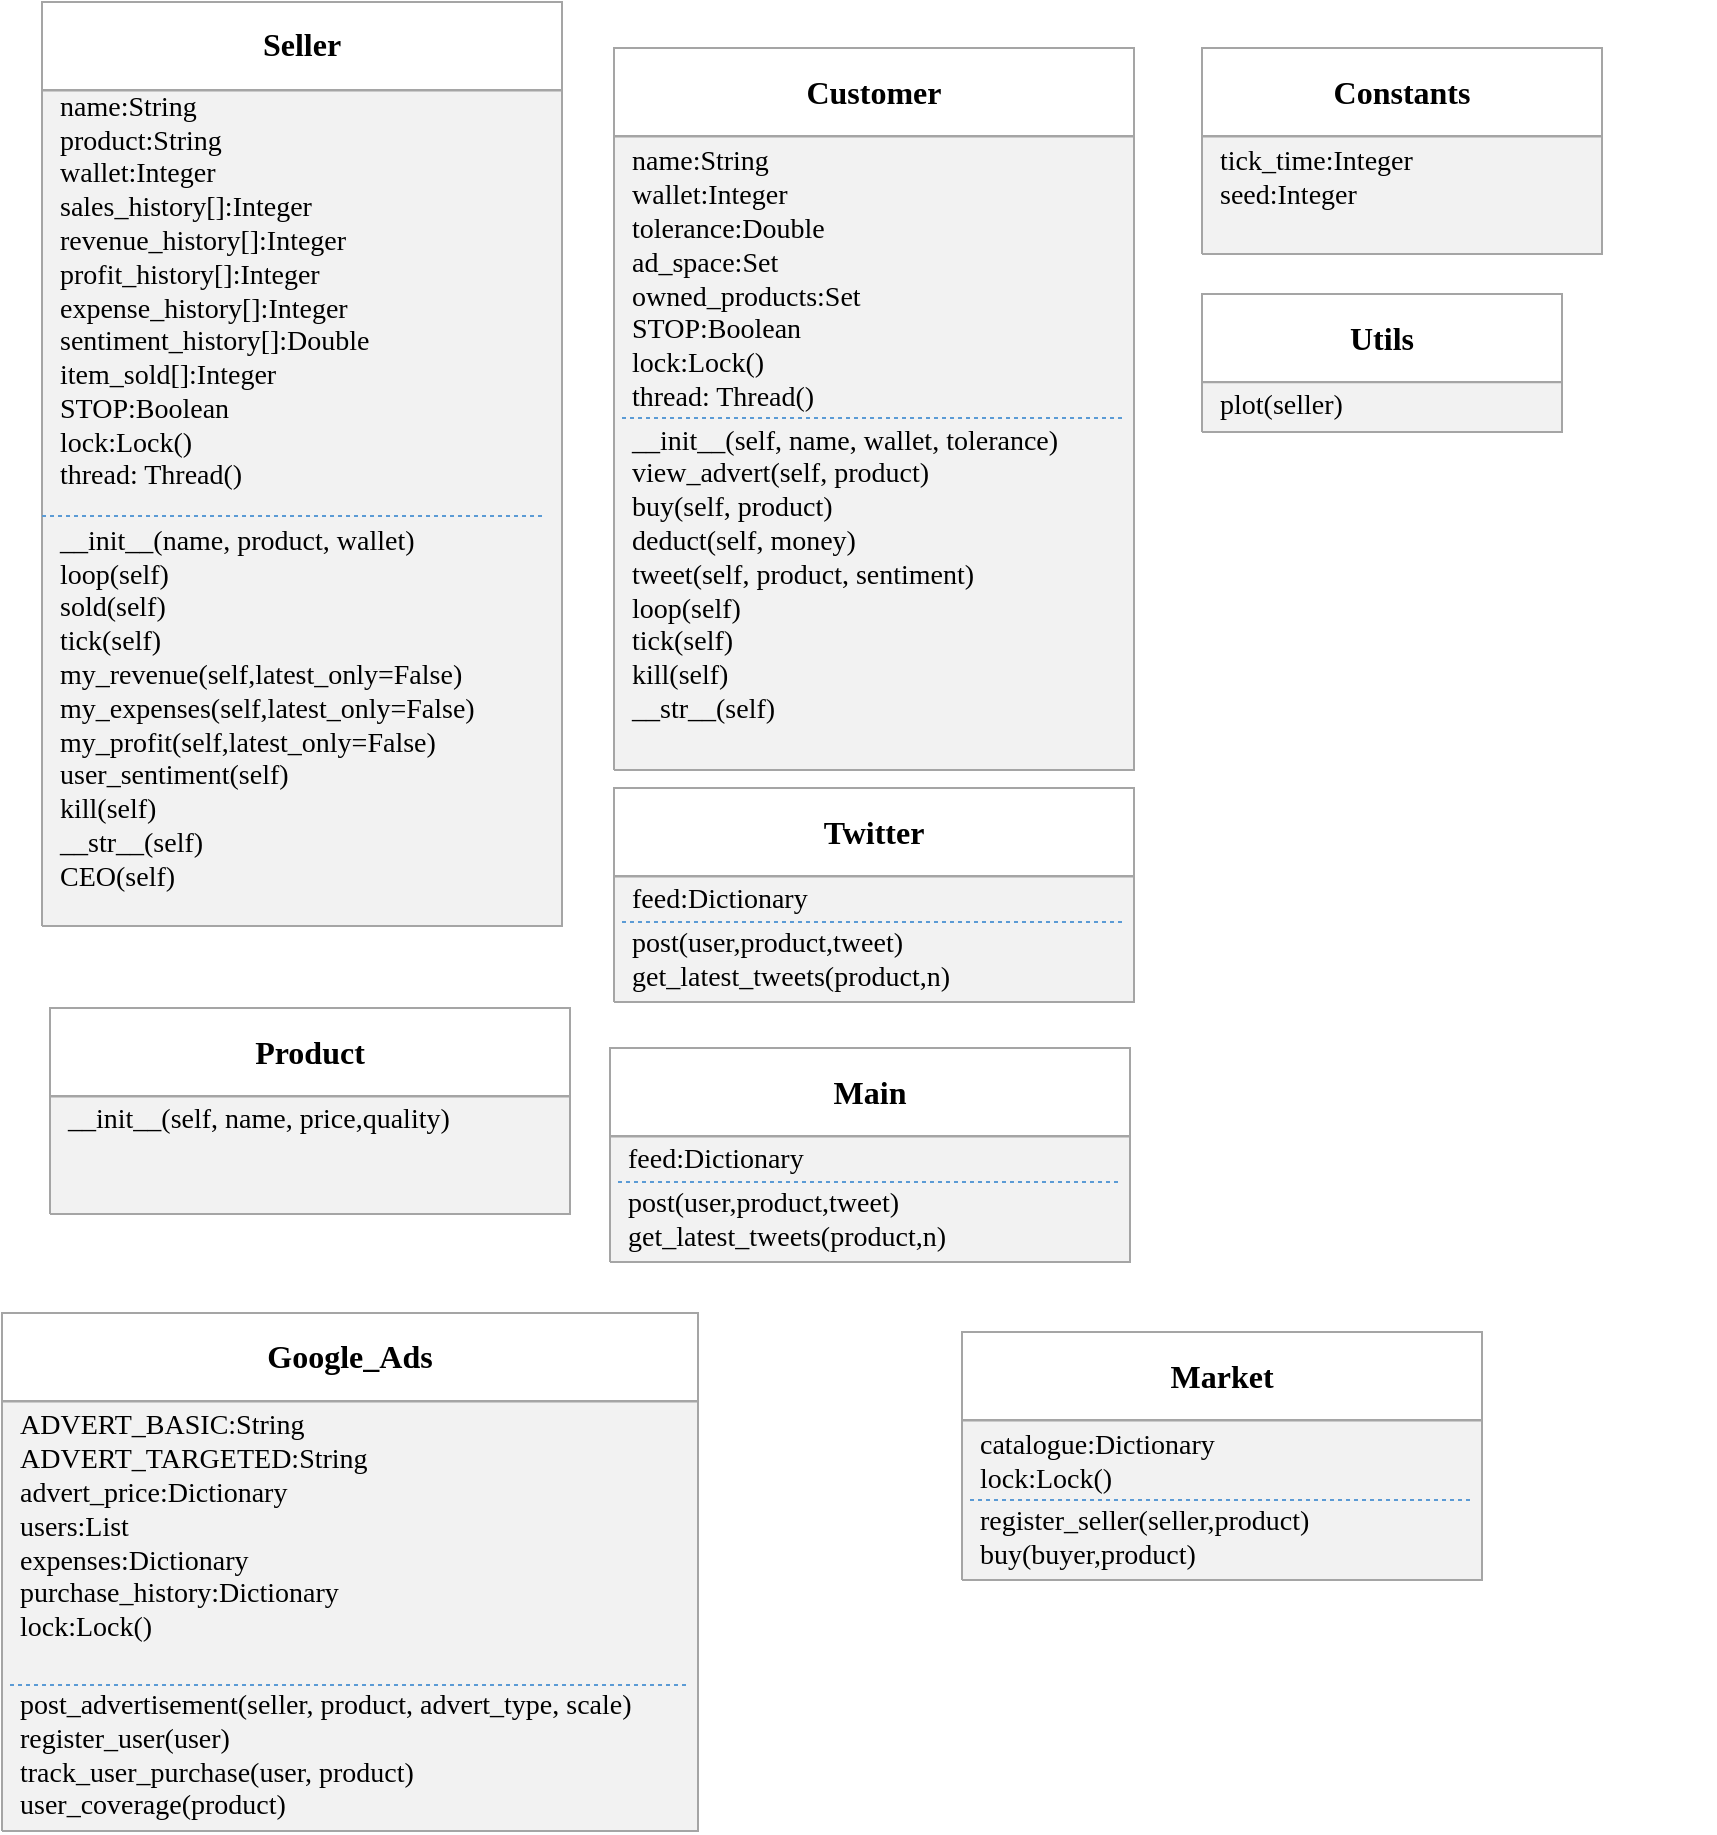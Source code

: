 <mxfile type="github" version="12.1.8" pages="2">
  <diagram id="Page-1" name="Class Diagram">
    <mxGraphModel grid="1" dx="1408" dy="757" gridSize="10" guides="1" tooltips="1" connect="1" arrows="1" fold="1" page="1" pageScale="1" pageWidth="850" pageHeight="1100" math="0" shadow="0">
      <root>
        <mxCell id="0"/>
        <mxCell id="1" parent="0"/>
        <mxCell id="3" parent="1" vertex="1" style="vsdxID=1;fillColor=none;gradientColor=none;strokeColor=none;spacingTop=3;spacingBottom=3;labelBackgroundColor=none;rounded=0;html=1;whiteSpace=wrap;">
          <mxGeometry as="geometry" height="361" width="260" y="48" x="346"/>
        </mxCell>
        <mxCell id="4" parent="3" vertex="1" style="vsdxID=2;fillColor=#f2f2f2;gradientColor=none;shape=stencil(1ZJBDsIgEEVPwxJDYeEBal16h4mlLRGhGdC2txcyGtsm2sSduz/z3wwEPlNl6KDXTIoQ0V/0YOrYMXVgUhrXaTQxKaYqpsrGo27R31xNdQ+ZzOrq73nDSHMiT0gxUVUIqo+EWuNm6Mv8DZY7uf+Mb8CA5+TiEz7BiXCcVo2NbWLkMJrA0UeIxrsFbQFbzdNJvLHQLqwwaN3P2sW/3O3rIy+/L4l3RhpjLUVs7q8zlVqUR1U9AA==);strokeColor=#a5a5a5;labelBackgroundColor=none;rounded=0;html=1;whiteSpace=wrap;">
          <mxGeometry as="geometry" height="361" width="260"/>
        </mxCell>
        <mxCell id="5" parent="3" vertex="1" style="vsdxID=3;fillColor=#ffffff;gradientColor=none;shape=stencil(1ZJNDoMgEIVPw5IE4QjWLr3DpIKSUjADrXr7QqZp1TQuuutufr6ZN5k8puo4wKiZFDFhuOrJdmlg6sSktH7QaFOOmGqYqk1A3WO4+47yEQpZolt4lA0zzYkyIcVCWSUoPxMKeMk9fKEttATjsisc7hIzh9lGjiFBssFvWAfYa551uHHQb1px0npclav/uMxZv3rvW+r7g4/hA/RHcCefg48vjHWObLXu732US+RB1TwB);strokeColor=#a5a5a5;labelBackgroundColor=none;rounded=0;html=1;whiteSpace=wrap;">
          <mxGeometry as="geometry" height="44" width="260"/>
        </mxCell>
        <mxCell id="6" value="&lt;p style=&quot;align:center;margin-left:0;margin-right:0;margin-top:0px;margin-bottom:0px;text-indent:0;valign:middle;direction:ltr;&quot;&gt;&lt;font style=&quot;font-size:16px;font-family:Calibri;color:#000000;direction:ltr;letter-spacing:0px;line-height:120%;opacity:1&quot;&gt;&lt;b&gt;Customer&lt;br/&gt;&lt;/b&gt;&lt;/font&gt;&lt;/p&gt;" parent="3" vertex="1" style="text;vsdxID=1;fillColor=none;gradientColor=none;strokeColor=none;spacingTop=3;spacingBottom=3;labelBackgroundColor=none;rounded=0;html=1;whiteSpace=wrap;verticalAlign=middle;align=center;;html=1;">
          <mxGeometry as="geometry" height="44.31" width="260" y="-0.13"/>
        </mxCell>
        <mxCell id="7" value="&lt;font style=&quot;font-size: 14px ; font-family: &amp;#34;calibri&amp;#34; ; color: #000000 ; direction: ltr ; letter-spacing: 0px ; line-height: 120% ; opacity: 1&quot;&gt;name:String&lt;br&gt;wallet:Integer&lt;br&gt;tolerance:Double&lt;br&gt;ad_space:Set&lt;br&gt;owned_products:Set&lt;br&gt;STOP:Boolean&lt;br&gt;lock:Lock()&lt;br&gt;thread: Thread()&lt;br&gt;&lt;/font&gt;" parent="1" vertex="1" style="verticalAlign=middle;align=left;vsdxID=6;fillColor=#5b9bd5;gradientColor=none;fillOpacity=0;shape=stencil(nZBLDoAgDERP0z3SIyjew0SURgSD+Lu9kMZoXLhwN9N5bdMClrNpJg1SzDH4QW/URgNYgZTkjA4UkwJUgGXng+6DX1zLfmoymdXo1zxh5z6RO6Q42BWCfc2oJfdAr/AX/IH+BF/rk7hv7MjaZ/L+RirxJ1Gd);strokeColor=#5b9bd5;spacingTop=-3;spacingBottom=-3;spacingLeft=3;spacingRight=-3;labelBackgroundColor=none;rounded=0;html=1;whiteSpace=wrap;">
          <mxGeometry as="geometry" height="135" width="252" y="96" x="350"/>
        </mxCell>
        <mxCell id="8" parent="1" vertex="1" style="vsdxID=7;fillColor=#ffffff;gradientColor=none;shape=stencil(fY9LDoAgDERP0z3SeALUe5gI0ohgEH+3F9KFxoW7mfa1nQKq1faLBinWFMOkDxqSBWxASvJWR0pZAbaAyoSoxxg2P7Bf+kIWNYe9bDh5TpQJKS52NduOSUf+RVbij83iOWHIOU747n8j5RK/g+0N);dashed=1;dashPattern=2.00 2.00;strokeColor=#5b9bd5;labelBackgroundColor=none;rounded=0;html=1;whiteSpace=wrap;">
          <mxGeometry as="geometry" height="4" width="252" y="231" x="350"/>
        </mxCell>
        <mxCell id="9" value="&lt;font style=&quot;font-size: 14px ; font-family: &amp;#34;calibri&amp;#34; ; color: #000000 ; direction: ltr ; letter-spacing: 0px ; line-height: 120% ; opacity: 1&quot;&gt;__init__(self, name, wallet, tolerance)&lt;br&gt;view_advert(self, product)&lt;br&gt;buy(self, product)&lt;br&gt;deduct(self, money)&lt;br&gt;tweet(self, product, sentiment)&lt;br&gt;loop(self)&lt;br&gt;tick(self)&lt;br&gt;kill(self)&lt;br&gt;__str__(self)&lt;br&gt;&lt;br&gt;&lt;/font&gt;" parent="1" vertex="1" style="verticalAlign=middle;align=left;vsdxID=8;fillColor=#5b9bd5;gradientColor=none;fillOpacity=0;shape=stencil(nZBLDoAgDERP0z3SIyjew0SURgSD+Lu9kMZoXLhwN9N5bdMClrNpJg1SzDH4QW/URgNYgZTkjA4UkwJUgGXng+6DX1zLfmoymdXo1zxh5z6RO6Q42BWCfc2oJfdAr/AX/IH+BF/rk7hv7MjaZ/L+RirxJ1Gd);strokeColor=#5b9bd5;spacingTop=-3;spacingBottom=-3;spacingLeft=3;spacingRight=-3;labelBackgroundColor=none;rounded=0;html=1;whiteSpace=wrap;">
          <mxGeometry as="geometry" height="169" width="252" y="235" x="350"/>
        </mxCell>
        <mxCell id="10" parent="1" vertex="1" style="vsdxID=31;fillColor=none;gradientColor=none;strokeColor=none;spacingTop=3;spacingBottom=3;labelBackgroundColor=none;rounded=0;html=1;whiteSpace=wrap;">
          <mxGeometry as="geometry" height="462" width="260" y="25" x="60"/>
        </mxCell>
        <mxCell id="11" parent="10" vertex="1" style="vsdxID=32;fillColor=#f2f2f2;gradientColor=none;shape=stencil(1ZJBDsIgEEVPwxJDISa6rnXZO0wsbYkIzRRte3sho7FtYhfu3P2Z/2Yg8JnK+xY6zaToA/qrHkwVWqZOTErjWo0mRMVUwVRee9QN+rurqO4gkUnd/CNtGGlOpAkpJqoyQfWZUGvcDH2bP8HH3f7wnd5mAS/RxBdbQkk0TqvG9jIxchhNz9EHCMa7BWwBG83jQby20CysftC6m7WzP7na1guvvi6KTz5qYy3Fa+6v8xRblEVVPAE=);strokeColor=#a5a5a5;labelBackgroundColor=none;rounded=0;html=1;whiteSpace=wrap;">
          <mxGeometry as="geometry" height="462" width="260"/>
        </mxCell>
        <mxCell id="12" parent="10" vertex="1" style="vsdxID=33;fillColor=#ffffff;gradientColor=none;shape=stencil(1ZJNDoMgEIVPw5IE4QjWLr3DpIKSUjADrXr7QqZp1TQuuutufr6ZN5k8puo4wKiZFDFhuOrJdmlg6sSktH7QaFOOmGqYqk1A3WO4+47yEQpZolt4lA0zzYkyIcVCWSUoPxMKeMk9fKEttATjsisc7hIzh9lGjiFBssFvWAfYa551uHHQb1px0npclav/uMxZv3rvW+r7g4/hA/RHcCefg48vjHWObLXu732US+RB1TwB);strokeColor=#a5a5a5;labelBackgroundColor=none;rounded=0;html=1;whiteSpace=wrap;">
          <mxGeometry as="geometry" height="44" width="260"/>
        </mxCell>
        <mxCell id="13" value="&lt;p style=&quot;align:center;margin-left:0;margin-right:0;margin-top:0px;margin-bottom:0px;text-indent:0;valign:middle;direction:ltr;&quot;&gt;&lt;font style=&quot;font-size:16px;font-family:Calibri;color:#000000;direction:ltr;letter-spacing:0px;line-height:120%;opacity:1&quot;&gt;&lt;b&gt;Seller&lt;br/&gt;&lt;/b&gt;&lt;/font&gt;&lt;/p&gt;" parent="10" vertex="1" style="text;vsdxID=31;fillColor=none;gradientColor=none;strokeColor=none;spacingTop=3;spacingBottom=3;labelBackgroundColor=none;rounded=0;html=1;whiteSpace=wrap;verticalAlign=middle;align=center;;html=1;">
          <mxGeometry as="geometry" height="44.31" width="260" y="-0.73"/>
        </mxCell>
        <mxCell id="16" value="&lt;font style=&quot;font-size: 14px ; font-family: &amp;#34;calibri&amp;#34; ; color: #000000 ; direction: ltr ; letter-spacing: 0px ; line-height: 120% ; opacity: 1&quot;&gt;__init__(name, product, wallet)&lt;br&gt;loop(self)&lt;br&gt;sold(self)&lt;br&gt;tick(self)&lt;br&gt;my_revenue(self,latest_only=False)&lt;br&gt;my_expenses(self,latest_only=False)&lt;br&gt;my_profit(self,latest_only=False)&lt;br&gt;user_sentiment(self)&lt;br&gt;kill(self)&lt;br&gt;__str__(self)&lt;br&gt;CEO(self)&lt;br&gt;&lt;br&gt;&lt;/font&gt;" parent="10" vertex="1" style="verticalAlign=middle;align=left;vsdxID=38;fillColor=#5b9bd5;gradientColor=none;fillOpacity=0;shape=stencil(nZBLDoAgDERP0z3SIyjew0SURgSD+Lu9kMZoXLhwN9N5bdMClrNpJg1SzDH4QW/URgNYgZTkjA4UkwJUgGXng+6DX1zLfmoymdXo1zxh5z6RO6Q42BWCfc2oJfdAr/AX/IH+BF/rk7hv7MjaZ/L+RirxJ1Gd);strokeColor=#5b9bd5;spacingTop=-3;spacingBottom=-3;spacingLeft=3;spacingRight=-3;labelBackgroundColor=none;rounded=0;html=1;whiteSpace=wrap;">
          <mxGeometry as="geometry" height="203" width="252" y="260" x="4"/>
        </mxCell>
        <mxCell id="14" value="&lt;font style=&quot;font-size: 14px ; font-family: &amp;#34;calibri&amp;#34; ; color: #000000 ; direction: ltr ; letter-spacing: 0px ; line-height: 120% ; opacity: 1&quot;&gt;name:String&lt;br&gt;product:String&lt;br&gt;wallet:Integer&lt;br&gt;sales_history[]:Integer&lt;br&gt;revenue_history[]:Integer&lt;br&gt;profit_history[]:Integer&lt;br&gt;expense_history[]:Integer&lt;br&gt;sentiment_history[]:Double&lt;br&gt;item_sold[]:Integer&lt;br&gt;STOP:Boolean&lt;br&gt;lock:Lock()&lt;br&gt;thread: Thread()&lt;br&gt;&lt;/font&gt;" parent="10" vertex="1" style="verticalAlign=middle;align=left;vsdxID=36;fillColor=#5b9bd5;gradientColor=none;fillOpacity=0;shape=stencil(nZBLDoAgDERP0z3SIyjew0SURgSD+Lu9kMZoXLhwN9N5bdMClrNpJg1SzDH4QW/URgNYgZTkjA4UkwJUgGXng+6DX1zLfmoymdXo1zxh5z6RO6Q42BWCfc2oJfdAr/AX/IH+BF/rk7hv7MjaZ/L+RirxJ1Gd);strokeColor=#5b9bd5;spacingTop=-3;spacingBottom=-3;spacingLeft=3;spacingRight=-3;labelBackgroundColor=none;rounded=0;html=1;whiteSpace=wrap;">
          <mxGeometry as="geometry" height="203" width="252" y="43.5" x="4"/>
        </mxCell>
        <mxCell id="15" parent="10" vertex="1" style="vsdxID=37;fillColor=#ffffff;gradientColor=none;shape=stencil(fY9LDoAgDERP0z3SeALUe5gI0ohgEH+3F9KFxoW7mfa1nQKq1faLBinWFMOkDxqSBWxASvJWR0pZAbaAyoSoxxg2P7Bf+kIWNYe9bDh5TpQJKS52NduOSUf+RVbij83iOWHIOU747n8j5RK/g+0N);dashed=1;dashPattern=2.00 2.00;strokeColor=#5b9bd5;labelBackgroundColor=none;rounded=0;html=1;whiteSpace=wrap;">
          <mxGeometry as="geometry" height="4" width="252" y="255"/>
        </mxCell>
        <mxCell id="17" parent="1" vertex="1" style="vsdxID=42;fillColor=none;gradientColor=none;strokeColor=none;spacingTop=3;spacingBottom=3;labelBackgroundColor=none;rounded=0;html=1;whiteSpace=wrap;">
          <mxGeometry as="geometry" height="103" width="200" y="48" x="640"/>
        </mxCell>
        <mxCell id="18" parent="17" vertex="1" style="vsdxID=43;fillColor=#f2f2f2;gradientColor=none;shape=stencil(1ZJBDsIgEEVPwxJDwcS4rnXpHSaWtkSEZoq2vb2Q0dg20Sbu3P2Z/2Yg8JnKuwZazaToAvqL7k0ZGqYOTErjGo0mRMVUwVReedQ1+psrqW4hkUld/T1tGGhOpAkpRqoyQfWRUGvcBH2ZP8FbudnvPuMrMOA5uviET3AiHMdFY2WbGDgMpuPoAwTj3Yy2gLXm8SReWahnVtdr3U7a2b/c7dsjL74vindGKmMtRWzqLzMVW5RHVTwA);strokeColor=#a5a5a5;labelBackgroundColor=none;rounded=0;html=1;whiteSpace=wrap;">
          <mxGeometry as="geometry" height="103" width="200"/>
        </mxCell>
        <mxCell id="19" parent="17" vertex="1" style="vsdxID=44;fillColor=#ffffff;gradientColor=none;shape=stencil(1ZJNDoMgEIVPw5IE4QjWLr3DpIKSUjADrXr7QqZp1TQuuutufr6ZN5k8puo4wKiZFDFhuOrJdmlg6sSktH7QaFOOmGqYqk1A3WO4+47yEQpZolt4lA0zzYkyIcVCWSUoPxMKeMk9fKEttATjsisc7hIzh9lGjiFBssFvWAfYa551uHHQb1px0npclav/uMxZv3rvW+r7g4/hA/RHcCefg48vjHWObLXu732US+RB1TwB);strokeColor=#a5a5a5;labelBackgroundColor=none;rounded=0;html=1;whiteSpace=wrap;">
          <mxGeometry as="geometry" height="44" width="200"/>
        </mxCell>
        <mxCell id="20" value="&lt;p style=&quot;align:center;margin-left:0;margin-right:0;margin-top:0px;margin-bottom:0px;text-indent:0;valign:middle;direction:ltr;&quot;&gt;&lt;font style=&quot;font-size:16px;font-family:Calibri;color:#000000;direction:ltr;letter-spacing:0px;line-height:120%;opacity:1&quot;&gt;&lt;b&gt;Constants&lt;br/&gt;&lt;/b&gt;&lt;/font&gt;&lt;/p&gt;" parent="17" vertex="1" style="text;vsdxID=42;fillColor=none;gradientColor=none;strokeColor=none;spacingTop=3;spacingBottom=3;labelBackgroundColor=none;rounded=0;html=1;whiteSpace=wrap;verticalAlign=middle;align=center;;html=1;">
          <mxGeometry as="geometry" height="44.31" width="200" y="-0.12"/>
        </mxCell>
        <mxCell id="21" value="&lt;font style=&quot;font-size:14px;font-family:Calibri;color:#000000;direction:ltr;letter-spacing:0px;line-height:120%;opacity:1&quot;&gt;tick_time:Integer&lt;br/&gt;seed:Integer&lt;br/&gt;&lt;/font&gt;" parent="1" vertex="1" style="verticalAlign=middle;align=left;vsdxID=47;fillColor=#5b9bd5;gradientColor=none;fillOpacity=0;shape=stencil(nZBLDoAgDERP0z3SIyjew0SURgSD+Lu9kMZoXLhwN9N5bdMClrNpJg1SzDH4QW/URgNYgZTkjA4UkwJUgGXng+6DX1zLfmoymdXo1zxh5z6RO6Q42BWCfc2oJfdAr/AX/IH+BF/rk7hv7MjaZ/L+RirxJ1Gd);strokeColor=#5b9bd5;spacingTop=-3;spacingBottom=-3;spacingLeft=3;spacingRight=-3;labelBackgroundColor=none;rounded=0;html=1;whiteSpace=wrap;">
          <mxGeometry as="geometry" height="33" width="252" y="96" x="644"/>
        </mxCell>
        <mxCell id="22" value="" parent="1" vertex="1" style="verticalAlign=middle;align=left;vsdxID=49;fillColor=#5b9bd5;gradientColor=none;fillOpacity=0;shape=stencil(nZBLDoAgDERP0z3SIyjew0SURgSD+Lu9kMZoXLhwN9N5bdMClrNpJg1SzDH4QW/URgNYgZTkjA4UkwJUgGXng+6DX1zLfmoymdXo1zxh5z6RO6Q42BWCfc2oJfdAr/AX/IH+BF/rk7hv7MjaZ/L+RirxJ1Gd);strokeColor=#5b9bd5;spacingTop=-3;spacingBottom=-3;spacingLeft=3;spacingRight=-3;labelBackgroundColor=none;rounded=0;html=1;whiteSpace=wrap;">
          <mxGeometry as="geometry" height="16" width="252" y="130" x="644"/>
        </mxCell>
        <mxCell id="23" parent="1" vertex="1" style="vsdxID=50;fillColor=none;gradientColor=none;strokeColor=none;spacingTop=3;spacingBottom=3;labelBackgroundColor=none;rounded=0;html=1;whiteSpace=wrap;">
          <mxGeometry as="geometry" height="69" width="180" y="171" x="640"/>
        </mxCell>
        <mxCell id="24" parent="23" vertex="1" style="vsdxID=51;fillColor=#f2f2f2;gradientColor=none;shape=stencil(3ZLdDoIwDIWfZpeQsiKDa3/eY9EBi5ORMhXf3pFqRBM18dK7tuc7W5Megcuh1b0REoZAfm/OdhdagSshpe1aQzbESuBa4LL2ZBryx27Hfa8ncqoO/jS9MLIPJoeEC3cZcL9h1Nluht7Fn+AC06p6j3+BNW2jSjdYQi5LAFyoCkqVSsVmurlVUVQ5ImCmZIZpmbP85ScYEz3aISEfdLC+e6KdpsYkcYukdrp5koazMf1snP3D3p+O83L2WDyyVVvnOJpz/TWLccQ5xvUV);strokeColor=#a5a5a5;labelBackgroundColor=none;rounded=0;html=1;whiteSpace=wrap;">
          <mxGeometry as="geometry" height="69" width="180"/>
        </mxCell>
        <mxCell id="25" parent="23" vertex="1" style="vsdxID=52;fillColor=#ffffff;gradientColor=none;shape=stencil(1ZJNDoMgEIVPw5IE4QjWLr3DpIKSUjADrXr7QqZp1TQuuutufr6ZN5k8puo4wKiZFDFhuOrJdmlg6sSktH7QaFOOmGqYqk1A3WO4+47yEQpZolt4lA0zzYkyIcVCWSUoPxMKeMk9fKEttATjsisc7hIzh9lGjiFBssFvWAfYa551uHHQb1px0npclav/uMxZv3rvW+r7g4/hA/RHcCefg48vjHWObLXu732US+RB1TwB);strokeColor=#a5a5a5;labelBackgroundColor=none;rounded=0;html=1;whiteSpace=wrap;">
          <mxGeometry as="geometry" height="44" width="180"/>
        </mxCell>
        <mxCell id="26" value="&lt;p style=&quot;align:center;margin-left:0;margin-right:0;margin-top:0px;margin-bottom:0px;text-indent:0;valign:middle;direction:ltr;&quot;&gt;&lt;font style=&quot;font-size:16px;font-family:Calibri;color:#000000;direction:ltr;letter-spacing:0px;line-height:120%;opacity:1&quot;&gt;&lt;b&gt;Utils&lt;br/&gt;&lt;/b&gt;&lt;/font&gt;&lt;/p&gt;" parent="23" vertex="1" style="text;vsdxID=50;fillColor=none;gradientColor=none;strokeColor=none;spacingTop=3;spacingBottom=3;labelBackgroundColor=none;rounded=0;html=1;whiteSpace=wrap;verticalAlign=middle;align=center;;html=1;">
          <mxGeometry as="geometry" height="44.31" width="180" y="-0.25"/>
        </mxCell>
        <mxCell id="27" value="&lt;font style=&quot;font-size:14px;font-family:Calibri;color:#000000;direction:ltr;letter-spacing:0px;line-height:120%;opacity:1&quot;&gt;plot(seller)&lt;br/&gt;&lt;/font&gt;" parent="1" vertex="1" style="verticalAlign=middle;align=left;vsdxID=55;fillColor=#5b9bd5;gradientColor=none;fillOpacity=0;shape=stencil(nZBLDoAgDERP0z3SIyjew0SURgSD+Lu9kMZoXLhwN9N5bdMClrNpJg1SzDH4QW/URgNYgZTkjA4UkwJUgGXng+6DX1zLfmoymdXo1zxh5z6RO6Q42BWCfc2oJfdAr/AX/IH+BF/rk7hv7MjaZ/L+RirxJ1Gd);strokeColor=#5b9bd5;spacingTop=-3;spacingBottom=-3;spacingLeft=3;spacingRight=-3;labelBackgroundColor=none;rounded=0;html=1;whiteSpace=wrap;">
          <mxGeometry as="geometry" height="16" width="252" y="219" x="644"/>
        </mxCell>
        <mxCell id="28" parent="1" vertex="1" style="vsdxID=58;fillColor=none;gradientColor=none;strokeColor=none;spacingTop=3;spacingBottom=3;labelBackgroundColor=none;rounded=0;html=1;whiteSpace=wrap;">
          <mxGeometry as="geometry" height="107" width="260" y="548" x="344"/>
        </mxCell>
        <mxCell id="29" parent="28" vertex="1" style="vsdxID=59;fillColor=#f2f2f2;gradientColor=none;shape=stencil(1ZJBDsIgEEVPwxJDwcQD1LrsHSaWtkSEZoq2vb2Q0dg20Sbu3P2Z/2Yg8JnK+xY6zaToA/qLHkwVWqaOTErjWo0mRMVUwVRee9QN+purqO4gkUld/T1tGGlOpAkpJqoyQfWJUGvcDH2ZP8H7bKcOn/ENGPAcXXzCJZSE47RqbGwTI4fR9Bx9gGC8W9AWsNE8nsRrC83C6getu1k7+5e7fXvk1fdF8c5IbayliM39daZii/Koigc=);strokeColor=#a5a5a5;labelBackgroundColor=none;rounded=0;html=1;whiteSpace=wrap;">
          <mxGeometry as="geometry" height="107" width="260"/>
        </mxCell>
        <mxCell id="30" parent="28" vertex="1" style="vsdxID=60;fillColor=#ffffff;gradientColor=none;shape=stencil(1ZJNDoMgEIVPw5IE4QjWLr3DpIKSUjADrXr7QqZp1TQuuutufr6ZN5k8puo4wKiZFDFhuOrJdmlg6sSktH7QaFOOmGqYqk1A3WO4+47yEQpZolt4lA0zzYkyIcVCWSUoPxMKeMk9fKEttATjsisc7hIzh9lGjiFBssFvWAfYa551uHHQb1px0npclav/uMxZv3rvW+r7g4/hA/RHcCefg48vjHWObLXu732US+RB1TwB);strokeColor=#a5a5a5;labelBackgroundColor=none;rounded=0;html=1;whiteSpace=wrap;">
          <mxGeometry as="geometry" height="44" width="260"/>
        </mxCell>
        <mxCell id="31" value="&lt;p style=&quot;align:center;margin-left:0;margin-right:0;margin-top:0px;margin-bottom:0px;text-indent:0;valign:middle;direction:ltr;&quot;&gt;&lt;font style=&quot;font-size:16px;font-family:Calibri;color:#000000;direction:ltr;letter-spacing:0px;line-height:120%;opacity:1&quot;&gt;&lt;b&gt;Main&lt;br/&gt;&lt;/b&gt;&lt;/font&gt;&lt;/p&gt;" parent="28" vertex="1" style="text;vsdxID=58;fillColor=none;gradientColor=none;strokeColor=none;spacingTop=3;spacingBottom=3;labelBackgroundColor=none;rounded=0;html=1;whiteSpace=wrap;verticalAlign=middle;align=center;;html=1;">
          <mxGeometry as="geometry" height="44.31" width="260" y="-0.12"/>
        </mxCell>
        <mxCell id="32" value="&lt;font style=&quot;font-size:14px;font-family:Calibri;color:#000000;direction:ltr;letter-spacing:0px;line-height:120%;opacity:1&quot;&gt;feed:Dictionary&lt;br/&gt;&lt;/font&gt;" parent="1" vertex="1" style="verticalAlign=middle;align=left;vsdxID=63;fillColor=#5b9bd5;gradientColor=none;fillOpacity=0;shape=stencil(nZBLDoAgDERP0z3SIyjew0SURgSD+Lu9kMZoXLhwN9N5bdMClrNpJg1SzDH4QW/URgNYgZTkjA4UkwJUgGXng+6DX1zLfmoymdXo1zxh5z6RO6Q42BWCfc2oJfdAr/AX/IH+BF/rk7hv7MjaZ/L+RirxJ1Gd);strokeColor=#5b9bd5;spacingTop=-3;spacingBottom=-3;spacingLeft=3;spacingRight=-3;labelBackgroundColor=none;rounded=0;html=1;whiteSpace=wrap;">
          <mxGeometry as="geometry" height="16" width="252" y="596" x="348"/>
        </mxCell>
        <mxCell id="33" parent="1" vertex="1" style="vsdxID=64;fillColor=#ffffff;gradientColor=none;shape=stencil(fY9LDoAgDERP0z3SeALUe5gI0ohgEH+3F9KFxoW7mfa1nQKq1faLBinWFMOkDxqSBWxASvJWR0pZAbaAyoSoxxg2P7Bf+kIWNYe9bDh5TpQJKS52NduOSUf+RVbij83iOWHIOU747n8j5RK/g+0N);dashed=1;dashPattern=2.00 2.00;strokeColor=#5b9bd5;labelBackgroundColor=none;rounded=0;html=1;whiteSpace=wrap;">
          <mxGeometry as="geometry" height="4" width="252" y="613" x="348"/>
        </mxCell>
        <mxCell id="34" value="&lt;font style=&quot;font-size:14px;font-family:Calibri;color:#000000;direction:ltr;letter-spacing:0px;line-height:120%;opacity:1&quot;&gt;post(user,product,tweet)&lt;br/&gt;get_latest_tweets(product,n)&lt;br/&gt;&lt;/font&gt;" parent="1" vertex="1" style="verticalAlign=middle;align=left;vsdxID=65;fillColor=#5b9bd5;gradientColor=none;fillOpacity=0;shape=stencil(nZBLDoAgDERP0z3SIyjew0SURgSD+Lu9kMZoXLhwN9N5bdMClrNpJg1SzDH4QW/URgNYgZTkjA4UkwJUgGXng+6DX1zLfmoymdXo1zxh5z6RO6Q42BWCfc2oJfdAr/AX/IH+BF/rk7hv7MjaZ/L+RirxJ1Gd);strokeColor=#5b9bd5;spacingTop=-3;spacingBottom=-3;spacingLeft=3;spacingRight=-3;labelBackgroundColor=none;rounded=0;html=1;whiteSpace=wrap;">
          <mxGeometry as="geometry" height="33" width="252" y="617" x="348"/>
        </mxCell>
        <mxCell id="35" parent="1" vertex="1" style="vsdxID=66;fillColor=none;gradientColor=none;strokeColor=none;spacingTop=3;spacingBottom=3;labelBackgroundColor=none;rounded=0;html=1;whiteSpace=wrap;">
          <mxGeometry as="geometry" height="103" width="260" y="528" x="64"/>
        </mxCell>
        <mxCell id="36" parent="35" vertex="1" style="vsdxID=67;fillColor=#f2f2f2;gradientColor=none;shape=stencil(1ZJBDsIgEEVPwxJDwcS4rnXpHSaWtkSEZoq2vb2Q0dg20Sbu3P2Z/2Yg8JnKuwZazaToAvqL7k0ZGqYOTErjGo0mRMVUwVReedQ1+psrqW4hkUld/T1tGGhOpAkpRqoyQfWRUGvcBH2ZP8FbudnvPuMrMOA5uviET3AiHMdFY2WbGDgMpuPoAwTj3Yy2gLXm8SReWahnVtdr3U7a2b/c7dsjL74vindGKmMtRWzqLzMVW5RHVTwA);strokeColor=#a5a5a5;labelBackgroundColor=none;rounded=0;html=1;whiteSpace=wrap;">
          <mxGeometry as="geometry" height="103" width="260"/>
        </mxCell>
        <mxCell id="37" parent="35" vertex="1" style="vsdxID=68;fillColor=#ffffff;gradientColor=none;shape=stencil(1ZJNDoMgEIVPw5IE4QjWLr3DpIKSUjADrXr7QqZp1TQuuutufr6ZN5k8puo4wKiZFDFhuOrJdmlg6sSktH7QaFOOmGqYqk1A3WO4+47yEQpZolt4lA0zzYkyIcVCWSUoPxMKeMk9fKEttATjsisc7hIzh9lGjiFBssFvWAfYa551uHHQb1px0npclav/uMxZv3rvW+r7g4/hA/RHcCefg48vjHWObLXu732US+RB1TwB);strokeColor=#a5a5a5;labelBackgroundColor=none;rounded=0;html=1;whiteSpace=wrap;">
          <mxGeometry as="geometry" height="44" width="260"/>
        </mxCell>
        <mxCell id="38" value="&lt;p style=&quot;align:center;margin-left:0;margin-right:0;margin-top:0px;margin-bottom:0px;text-indent:0;valign:middle;direction:ltr;&quot;&gt;&lt;font style=&quot;font-size:16px;font-family:Calibri;color:#000000;direction:ltr;letter-spacing:0px;line-height:120%;opacity:1&quot;&gt;&lt;b&gt;Product&lt;br/&gt;&lt;/b&gt;&lt;/font&gt;&lt;/p&gt;" parent="35" vertex="1" style="text;vsdxID=66;fillColor=none;gradientColor=none;strokeColor=none;spacingTop=3;spacingBottom=3;labelBackgroundColor=none;rounded=0;html=1;whiteSpace=wrap;verticalAlign=middle;align=center;;html=1;">
          <mxGeometry as="geometry" height="44.31" width="260" y="-0.12"/>
        </mxCell>
        <mxCell id="39" value="&lt;font style=&quot;font-size: 14px ; font-family: &amp;#34;calibri&amp;#34; ; color: #000000 ; direction: ltr ; letter-spacing: 0px ; line-height: 120% ; opacity: 1&quot;&gt;__init__(self, name, price,quality)&lt;br&gt;&lt;br&gt;&lt;br&gt;&lt;/font&gt;" parent="1" vertex="1" style="verticalAlign=middle;align=left;vsdxID=73;fillColor=#5b9bd5;gradientColor=none;fillOpacity=0;shape=stencil(nZBLDoAgDERP0z3SIyjew0SURgSD+Lu9kMZoXLhwN9N5bdMClrNpJg1SzDH4QW/URgNYgZTkjA4UkwJUgGXng+6DX1zLfmoymdXo1zxh5z6RO6Q42BWCfc2oJfdAr/AX/IH+BF/rk7hv7MjaZ/L+RirxJ1Gd);strokeColor=#5b9bd5;spacingTop=-3;spacingBottom=-3;spacingLeft=3;spacingRight=-3;labelBackgroundColor=none;rounded=0;html=1;whiteSpace=wrap;">
          <mxGeometry as="geometry" height="50" width="252" y="576" x="68"/>
        </mxCell>
        <mxCell id="40" parent="1" vertex="1" style="vsdxID=74;fillColor=none;gradientColor=none;strokeColor=none;spacingTop=3;spacingBottom=3;labelBackgroundColor=none;rounded=0;html=1;whiteSpace=wrap;">
          <mxGeometry as="geometry" height="124" width="260" y="690" x="520"/>
        </mxCell>
        <mxCell id="41" parent="40" vertex="1" style="vsdxID=75;fillColor=#f2f2f2;gradientColor=none;shape=stencil(1ZJBDsIgEEVPwxJDIcYD1LrsHSaWtkSEZoq2vb2Q0dg20Sbu3P2Z/2Yg8JnK+xY6zaToA/qLHkwVWqaOTErjWo0mRMVUwVRee9QN+purqO4gkUld/T1tGGlOpAkpJqoyQfWJUGvcDH2ZP8FqvzvIz/gGDHiOLj7hEkrCcVo1NraJkcNoeo4+QDDeLWgL2GgeT+K1hWZh9YPW3ayd/cvdvj3y6vuieGekNtZSxOb+OlOxRXlUxQM=);strokeColor=#a5a5a5;labelBackgroundColor=none;rounded=0;html=1;whiteSpace=wrap;">
          <mxGeometry as="geometry" height="124" width="260"/>
        </mxCell>
        <mxCell id="42" parent="40" vertex="1" style="vsdxID=76;fillColor=#ffffff;gradientColor=none;shape=stencil(1ZJNDoMgEIVPw5IE4QjWLr3DpIKSUjADrXr7QqZp1TQuuutufr6ZN5k8puo4wKiZFDFhuOrJdmlg6sSktH7QaFOOmGqYqk1A3WO4+47yEQpZolt4lA0zzYkyIcVCWSUoPxMKeMk9fKEttATjsisc7hIzh9lGjiFBssFvWAfYa551uHHQb1px0npclav/uMxZv3rvW+r7g4/hA/RHcCefg48vjHWObLXu732US+RB1TwB);strokeColor=#a5a5a5;labelBackgroundColor=none;rounded=0;html=1;whiteSpace=wrap;">
          <mxGeometry as="geometry" height="44" width="260"/>
        </mxCell>
        <mxCell id="43" value="&lt;p style=&quot;align:center;margin-left:0;margin-right:0;margin-top:0px;margin-bottom:0px;text-indent:0;valign:middle;direction:ltr;&quot;&gt;&lt;font style=&quot;font-size:16px;font-family:Calibri;color:#000000;direction:ltr;letter-spacing:0px;line-height:120%;opacity:1&quot;&gt;&lt;b&gt;Market&lt;br/&gt;&lt;/b&gt;&lt;/font&gt;&lt;/p&gt;" parent="40" vertex="1" style="text;vsdxID=74;fillColor=none;gradientColor=none;strokeColor=none;spacingTop=3;spacingBottom=3;labelBackgroundColor=none;rounded=0;html=1;whiteSpace=wrap;verticalAlign=middle;align=center;;html=1;">
          <mxGeometry as="geometry" height="44.31" width="260" y="-0.06"/>
        </mxCell>
        <mxCell id="44" value="&lt;font style=&quot;font-size:14px;font-family:Calibri;color:#000000;direction:ltr;letter-spacing:0px;line-height:120%;opacity:1&quot;&gt;catalogue:Dictionary&lt;br/&gt;lock:Lock()&lt;br/&gt;&lt;/font&gt;" parent="1" vertex="1" style="verticalAlign=middle;align=left;vsdxID=79;fillColor=#5b9bd5;gradientColor=none;fillOpacity=0;shape=stencil(nZBLDoAgDERP0z3SIyjew0SURgSD+Lu9kMZoXLhwN9N5bdMClrNpJg1SzDH4QW/URgNYgZTkjA4UkwJUgGXng+6DX1zLfmoymdXo1zxh5z6RO6Q42BWCfc2oJfdAr/AX/IH+BF/rk7hv7MjaZ/L+RirxJ1Gd);strokeColor=#5b9bd5;spacingTop=-3;spacingBottom=-3;spacingLeft=3;spacingRight=-3;labelBackgroundColor=none;rounded=0;html=1;whiteSpace=wrap;">
          <mxGeometry as="geometry" height="33" width="252" y="738" x="524"/>
        </mxCell>
        <mxCell id="45" parent="1" vertex="1" style="vsdxID=80;fillColor=#ffffff;gradientColor=none;shape=stencil(fY9LDoAgDERP0z3SeALUe5gI0ohgEH+3F9KFxoW7mfa1nQKq1faLBinWFMOkDxqSBWxASvJWR0pZAbaAyoSoxxg2P7Bf+kIWNYe9bDh5TpQJKS52NduOSUf+RVbij83iOWHIOU747n8j5RK/g+0N);dashed=1;dashPattern=2.00 2.00;strokeColor=#5b9bd5;labelBackgroundColor=none;rounded=0;html=1;whiteSpace=wrap;">
          <mxGeometry as="geometry" height="4" width="252" y="772" x="524"/>
        </mxCell>
        <mxCell id="46" value="&lt;font style=&quot;font-size:14px;font-family:Calibri;color:#000000;direction:ltr;letter-spacing:0px;line-height:120%;opacity:1&quot;&gt;register_seller(seller,product)&lt;br/&gt;buy(buyer,product)&lt;br/&gt;&lt;/font&gt;" parent="1" vertex="1" style="verticalAlign=middle;align=left;vsdxID=81;fillColor=#5b9bd5;gradientColor=none;fillOpacity=0;shape=stencil(nZBLDoAgDERP0z3SIyjew0SURgSD+Lu9kMZoXLhwN9N5bdMClrNpJg1SzDH4QW/URgNYgZTkjA4UkwJUgGXng+6DX1zLfmoymdXo1zxh5z6RO6Q42BWCfc2oJfdAr/AX/IH+BF/rk7hv7MjaZ/L+RirxJ1Gd);strokeColor=#5b9bd5;spacingTop=-3;spacingBottom=-3;spacingLeft=3;spacingRight=-3;labelBackgroundColor=none;rounded=0;html=1;whiteSpace=wrap;">
          <mxGeometry as="geometry" height="33" width="252" y="776" x="524"/>
        </mxCell>
        <mxCell id="54" parent="1" vertex="1" style="vsdxID=100;fillColor=none;gradientColor=none;strokeColor=none;spacingTop=3;spacingBottom=3;labelBackgroundColor=none;rounded=0;html=1;whiteSpace=wrap;">
          <mxGeometry as="geometry" height="107" width="260" y="418" x="346"/>
        </mxCell>
        <mxCell id="55" parent="54" vertex="1" style="vsdxID=101;fillColor=#f2f2f2;gradientColor=none;shape=stencil(1ZJBDsIgEEVPwxJDwcQD1LrsHSaWtkSEZoq2vb2Q0dg20Sbu3P2Z/2Yg8JnK+xY6zaToA/qLHkwVWqaOTErjWo0mRMVUwVRee9QN+purqO4gkUld/T1tGGlOpAkpJqoyQfWJUGvcDH2ZP8H7bKcOn/ENGPAcXXzCJZSE47RqbGwTI4fR9Bx9gGC8W9AWsNE8nsRrC83C6getu1k7+5e7fXvk1fdF8c5IbayliM39daZii/Koigc=);strokeColor=#a5a5a5;labelBackgroundColor=none;rounded=0;html=1;whiteSpace=wrap;">
          <mxGeometry as="geometry" height="107" width="260"/>
        </mxCell>
        <mxCell id="56" parent="54" vertex="1" style="vsdxID=102;fillColor=#ffffff;gradientColor=none;shape=stencil(1ZJNDoMgEIVPw5IE4QjWLr3DpIKSUjADrXr7QqZp1TQuuutufr6ZN5k8puo4wKiZFDFhuOrJdmlg6sSktH7QaFOOmGqYqk1A3WO4+47yEQpZolt4lA0zzYkyIcVCWSUoPxMKeMk9fKEttATjsisc7hIzh9lGjiFBssFvWAfYa551uHHQb1px0npclav/uMxZv3rvW+r7g4/hA/RHcCefg48vjHWObLXu732US+RB1TwB);strokeColor=#a5a5a5;labelBackgroundColor=none;rounded=0;html=1;whiteSpace=wrap;">
          <mxGeometry as="geometry" height="44" width="260"/>
        </mxCell>
        <mxCell id="57" value="&lt;p style=&quot;align:center;margin-left:0;margin-right:0;margin-top:0px;margin-bottom:0px;text-indent:0;valign:middle;direction:ltr;&quot;&gt;&lt;font style=&quot;font-size:16px;font-family:Calibri;color:#000000;direction:ltr;letter-spacing:0px;line-height:120%;opacity:1&quot;&gt;&lt;b&gt;Twitter&lt;br/&gt;&lt;/b&gt;&lt;/font&gt;&lt;/p&gt;" parent="54" vertex="1" style="text;vsdxID=100;fillColor=none;gradientColor=none;strokeColor=none;spacingTop=3;spacingBottom=3;labelBackgroundColor=none;rounded=0;html=1;whiteSpace=wrap;verticalAlign=middle;align=center;;html=1;">
          <mxGeometry as="geometry" height="44.31" width="260" y="-0.12"/>
        </mxCell>
        <mxCell id="58" value="&lt;font style=&quot;font-size:14px;font-family:Calibri;color:#000000;direction:ltr;letter-spacing:0px;line-height:120%;opacity:1&quot;&gt;feed:Dictionary&lt;br/&gt;&lt;/font&gt;" parent="1" vertex="1" style="verticalAlign=middle;align=left;vsdxID=105;fillColor=#5b9bd5;gradientColor=none;fillOpacity=0;shape=stencil(nZBLDoAgDERP0z3SIyjew0SURgSD+Lu9kMZoXLhwN9N5bdMClrNpJg1SzDH4QW/URgNYgZTkjA4UkwJUgGXng+6DX1zLfmoymdXo1zxh5z6RO6Q42BWCfc2oJfdAr/AX/IH+BF/rk7hv7MjaZ/L+RirxJ1Gd);strokeColor=#5b9bd5;spacingTop=-3;spacingBottom=-3;spacingLeft=3;spacingRight=-3;labelBackgroundColor=none;rounded=0;html=1;whiteSpace=wrap;">
          <mxGeometry as="geometry" height="16" width="252" y="466" x="350"/>
        </mxCell>
        <mxCell id="59" parent="1" vertex="1" style="vsdxID=106;fillColor=#ffffff;gradientColor=none;shape=stencil(fY9LDoAgDERP0z3SeALUe5gI0ohgEH+3F9KFxoW7mfa1nQKq1faLBinWFMOkDxqSBWxASvJWR0pZAbaAyoSoxxg2P7Bf+kIWNYe9bDh5TpQJKS52NduOSUf+RVbij83iOWHIOU747n8j5RK/g+0N);dashed=1;dashPattern=2.00 2.00;strokeColor=#5b9bd5;labelBackgroundColor=none;rounded=0;html=1;whiteSpace=wrap;">
          <mxGeometry as="geometry" height="4" width="252" y="483" x="350"/>
        </mxCell>
        <mxCell id="60" value="&lt;font style=&quot;font-size:14px;font-family:Calibri;color:#000000;direction:ltr;letter-spacing:0px;line-height:120%;opacity:1&quot;&gt;post(user,product,tweet)&lt;br/&gt;get_latest_tweets(product,n)&lt;br/&gt;&lt;/font&gt;" parent="1" vertex="1" style="verticalAlign=middle;align=left;vsdxID=107;fillColor=#5b9bd5;gradientColor=none;fillOpacity=0;shape=stencil(nZBLDoAgDERP0z3SIyjew0SURgSD+Lu9kMZoXLhwN9N5bdMClrNpJg1SzDH4QW/URgNYgZTkjA4UkwJUgGXng+6DX1zLfmoymdXo1zxh5z6RO6Q42BWCfc2oJfdAr/AX/IH+BF/rk7hv7MjaZ/L+RirxJ1Gd);strokeColor=#5b9bd5;spacingTop=-3;spacingBottom=-3;spacingLeft=3;spacingRight=-3;labelBackgroundColor=none;rounded=0;html=1;whiteSpace=wrap;">
          <mxGeometry as="geometry" height="33" width="252" y="487" x="350"/>
        </mxCell>
        <mxCell id="jEkc_l0pi6TqpreYEqsY-60" parent="1" vertex="1" style="vsdxID=84;fillColor=none;gradientColor=none;strokeColor=none;spacingTop=3;spacingBottom=3;labelBackgroundColor=none;rounded=0;html=1;whiteSpace=wrap;">
          <mxGeometry as="geometry" height="259" width="348" y="680.5" x="40"/>
        </mxCell>
        <mxCell id="jEkc_l0pi6TqpreYEqsY-61" parent="jEkc_l0pi6TqpreYEqsY-60" vertex="1" style="vsdxID=85;fillColor=#f2f2f2;gradientColor=none;shape=stencil(1ZJBDsIgEEVPwxJDYaH7Wpe9w8TSlojQTNG2txcyGtsm2sSduz/z3wwEPlN530KnmRR9QH/Rg6lCy9SRSWlcq9GEqJgqmMprj7pBf3MV1R0kMqmrv6cNI82JNCHFRFUmqD4Rao2boS/zN3i/E4fP+AYMeI4uPuESSsJxWjU2tomRw2h6jj5AMN4taAvYaB5P4rWFZmH1g9bdrJ39y92+PvLy+6J4Z6Q21lLE5v46U7FFeVTFAw==);strokeColor=#a5a5a5;labelBackgroundColor=none;rounded=0;html=1;whiteSpace=wrap;">
          <mxGeometry as="geometry" height="259" width="348"/>
        </mxCell>
        <mxCell id="jEkc_l0pi6TqpreYEqsY-62" parent="jEkc_l0pi6TqpreYEqsY-60" vertex="1" style="vsdxID=86;fillColor=#ffffff;gradientColor=none;shape=stencil(1ZJNDoMgEIVPw5IE4QjWLr3DpIKSUjADrXr7QqZp1TQuuutufr6ZN5k8puo4wKiZFDFhuOrJdmlg6sSktH7QaFOOmGqYqk1A3WO4+47yEQpZolt4lA0zzYkyIcVCWSUoPxMKeMk9fKEttATjsisc7hIzh9lGjiFBssFvWAfYa551uHHQb1px0npclav/uMxZv3rvW+r7g4/hA/RHcCefg48vjHWObLXu732US+RB1TwB);strokeColor=#a5a5a5;labelBackgroundColor=none;rounded=0;html=1;whiteSpace=wrap;">
          <mxGeometry as="geometry" height="44" width="348"/>
        </mxCell>
        <mxCell id="jEkc_l0pi6TqpreYEqsY-63" value="&lt;p style=&quot;align:center;margin-left:0;margin-right:0;margin-top:0px;margin-bottom:0px;text-indent:0;valign:middle;direction:ltr;&quot;&gt;&lt;font style=&quot;font-size:16px;font-family:Calibri;color:#000000;direction:ltr;letter-spacing:0px;line-height:120%;opacity:1&quot;&gt;&lt;b&gt;Google_Ads&lt;br/&gt;&lt;/b&gt;&lt;/font&gt;&lt;/p&gt;" parent="jEkc_l0pi6TqpreYEqsY-60" vertex="1" style="text;vsdxID=84;fillColor=none;gradientColor=none;strokeColor=none;spacingTop=3;spacingBottom=3;labelBackgroundColor=none;rounded=0;html=1;whiteSpace=wrap;verticalAlign=middle;align=center;;html=1;">
          <mxGeometry as="geometry" height="44.31" width="348" y="-0.52"/>
        </mxCell>
        <mxCell id="jEkc_l0pi6TqpreYEqsY-64" value="&lt;font style=&quot;font-size:14px;font-family:Calibri;color:#000000;direction:ltr;letter-spacing:0px;line-height:120%;opacity:1&quot;&gt;ADVERT_BASIC:String&lt;br/&gt;ADVERT_TARGETED:String&lt;br/&gt;advert_price:Dictionary&lt;br/&gt;users:List&lt;br/&gt;expenses:Dictionary&lt;br/&gt;purchase_history:Dictionary&lt;br/&gt;lock:Lock()&lt;br/&gt;&lt;br/&gt;&lt;/font&gt;" parent="1" vertex="1" style="verticalAlign=middle;align=left;vsdxID=89;fillColor=#5b9bd5;gradientColor=none;fillOpacity=0;shape=stencil(nZBLDoAgDERP0z3SIyjew0SURgSD+Lu9kMZoXLhwN9N5bdMClrNpJg1SzDH4QW/URgNYgZTkjA4UkwJUgGXng+6DX1zLfmoymdXo1zxh5z6RO6Q42BWCfc2oJfdAr/AX/IH+BF/rk7hv7MjaZ/L+RirxJ1Gd);strokeColor=#5b9bd5;spacingTop=-3;spacingBottom=-3;spacingLeft=3;spacingRight=-3;labelBackgroundColor=none;rounded=0;html=1;whiteSpace=wrap;">
          <mxGeometry as="geometry" height="135" width="340" y="728.5" x="44"/>
        </mxCell>
        <mxCell id="jEkc_l0pi6TqpreYEqsY-65" parent="1" vertex="1" style="vsdxID=90;fillColor=#ffffff;gradientColor=none;shape=stencil(fY9LDoAgDERP0z3SeALUe5gI0ohgEH+3F9KFxoW7mfa1nQKq1faLBinWFMOkDxqSBWxASvJWR0pZAbaAyoSoxxg2P7Bf+kIWNYe9bDh5TpQJKS52NduOSUf+RVbij83iOWHIOU747n8j5RK/g+0N);dashed=1;dashPattern=2.00 2.00;strokeColor=#5b9bd5;labelBackgroundColor=none;rounded=0;html=1;whiteSpace=wrap;">
          <mxGeometry as="geometry" height="4" width="340" y="864.5" x="44"/>
        </mxCell>
        <mxCell id="jEkc_l0pi6TqpreYEqsY-66" value="&lt;font style=&quot;font-size:14px;font-family:Calibri;color:#000000;direction:ltr;letter-spacing:0px;line-height:120%;opacity:1&quot;&gt;post_advertisement(seller, product, advert_type, scale)&lt;br/&gt;register_user(user)&lt;br/&gt;track_user_purchase(user, product)&lt;br/&gt;user_coverage(product)&lt;br/&gt;&lt;/font&gt;" parent="1" vertex="1" style="verticalAlign=middle;align=left;vsdxID=91;fillColor=#5b9bd5;gradientColor=none;fillOpacity=0;shape=stencil(nZBLDoAgDERP0z3SIyjew0SURgSD+Lu9kMZoXLhwN9N5bdMClrNpJg1SzDH4QW/URgNYgZTkjA4UkwJUgGXng+6DX1zLfmoymdXo1zxh5z6RO6Q42BWCfc2oJfdAr/AX/IH+BF/rk7hv7MjaZ/L+RirxJ1Gd);strokeColor=#5b9bd5;spacingTop=-3;spacingBottom=-3;spacingLeft=3;spacingRight=-3;labelBackgroundColor=none;rounded=0;html=1;whiteSpace=wrap;">
          <mxGeometry as="geometry" height="67" width="340" y="868.5" x="44"/>
        </mxCell>
        <mxCell id="2" value="Connector" parent="0"/>
      </root>
    </mxGraphModel>
  </diagram>
  <diagram id="09Pgn7MEpDsy_0Y10EXo" name="Page-2">
    <mxGraphModel grid="1" dx="1408" dy="757" gridSize="10" guides="1" tooltips="1" connect="1" arrows="1" fold="1" page="1" pageScale="1" pageWidth="850" pageHeight="1100" math="0" shadow="0">
      <root>
        <mxCell id="oXCGPI5JZCk7XQ9g_qX2-0"/>
        <mxCell id="oXCGPI5JZCk7XQ9g_qX2-1" parent="oXCGPI5JZCk7XQ9g_qX2-0"/>
      </root>
    </mxGraphModel>
  </diagram>
</mxfile>
